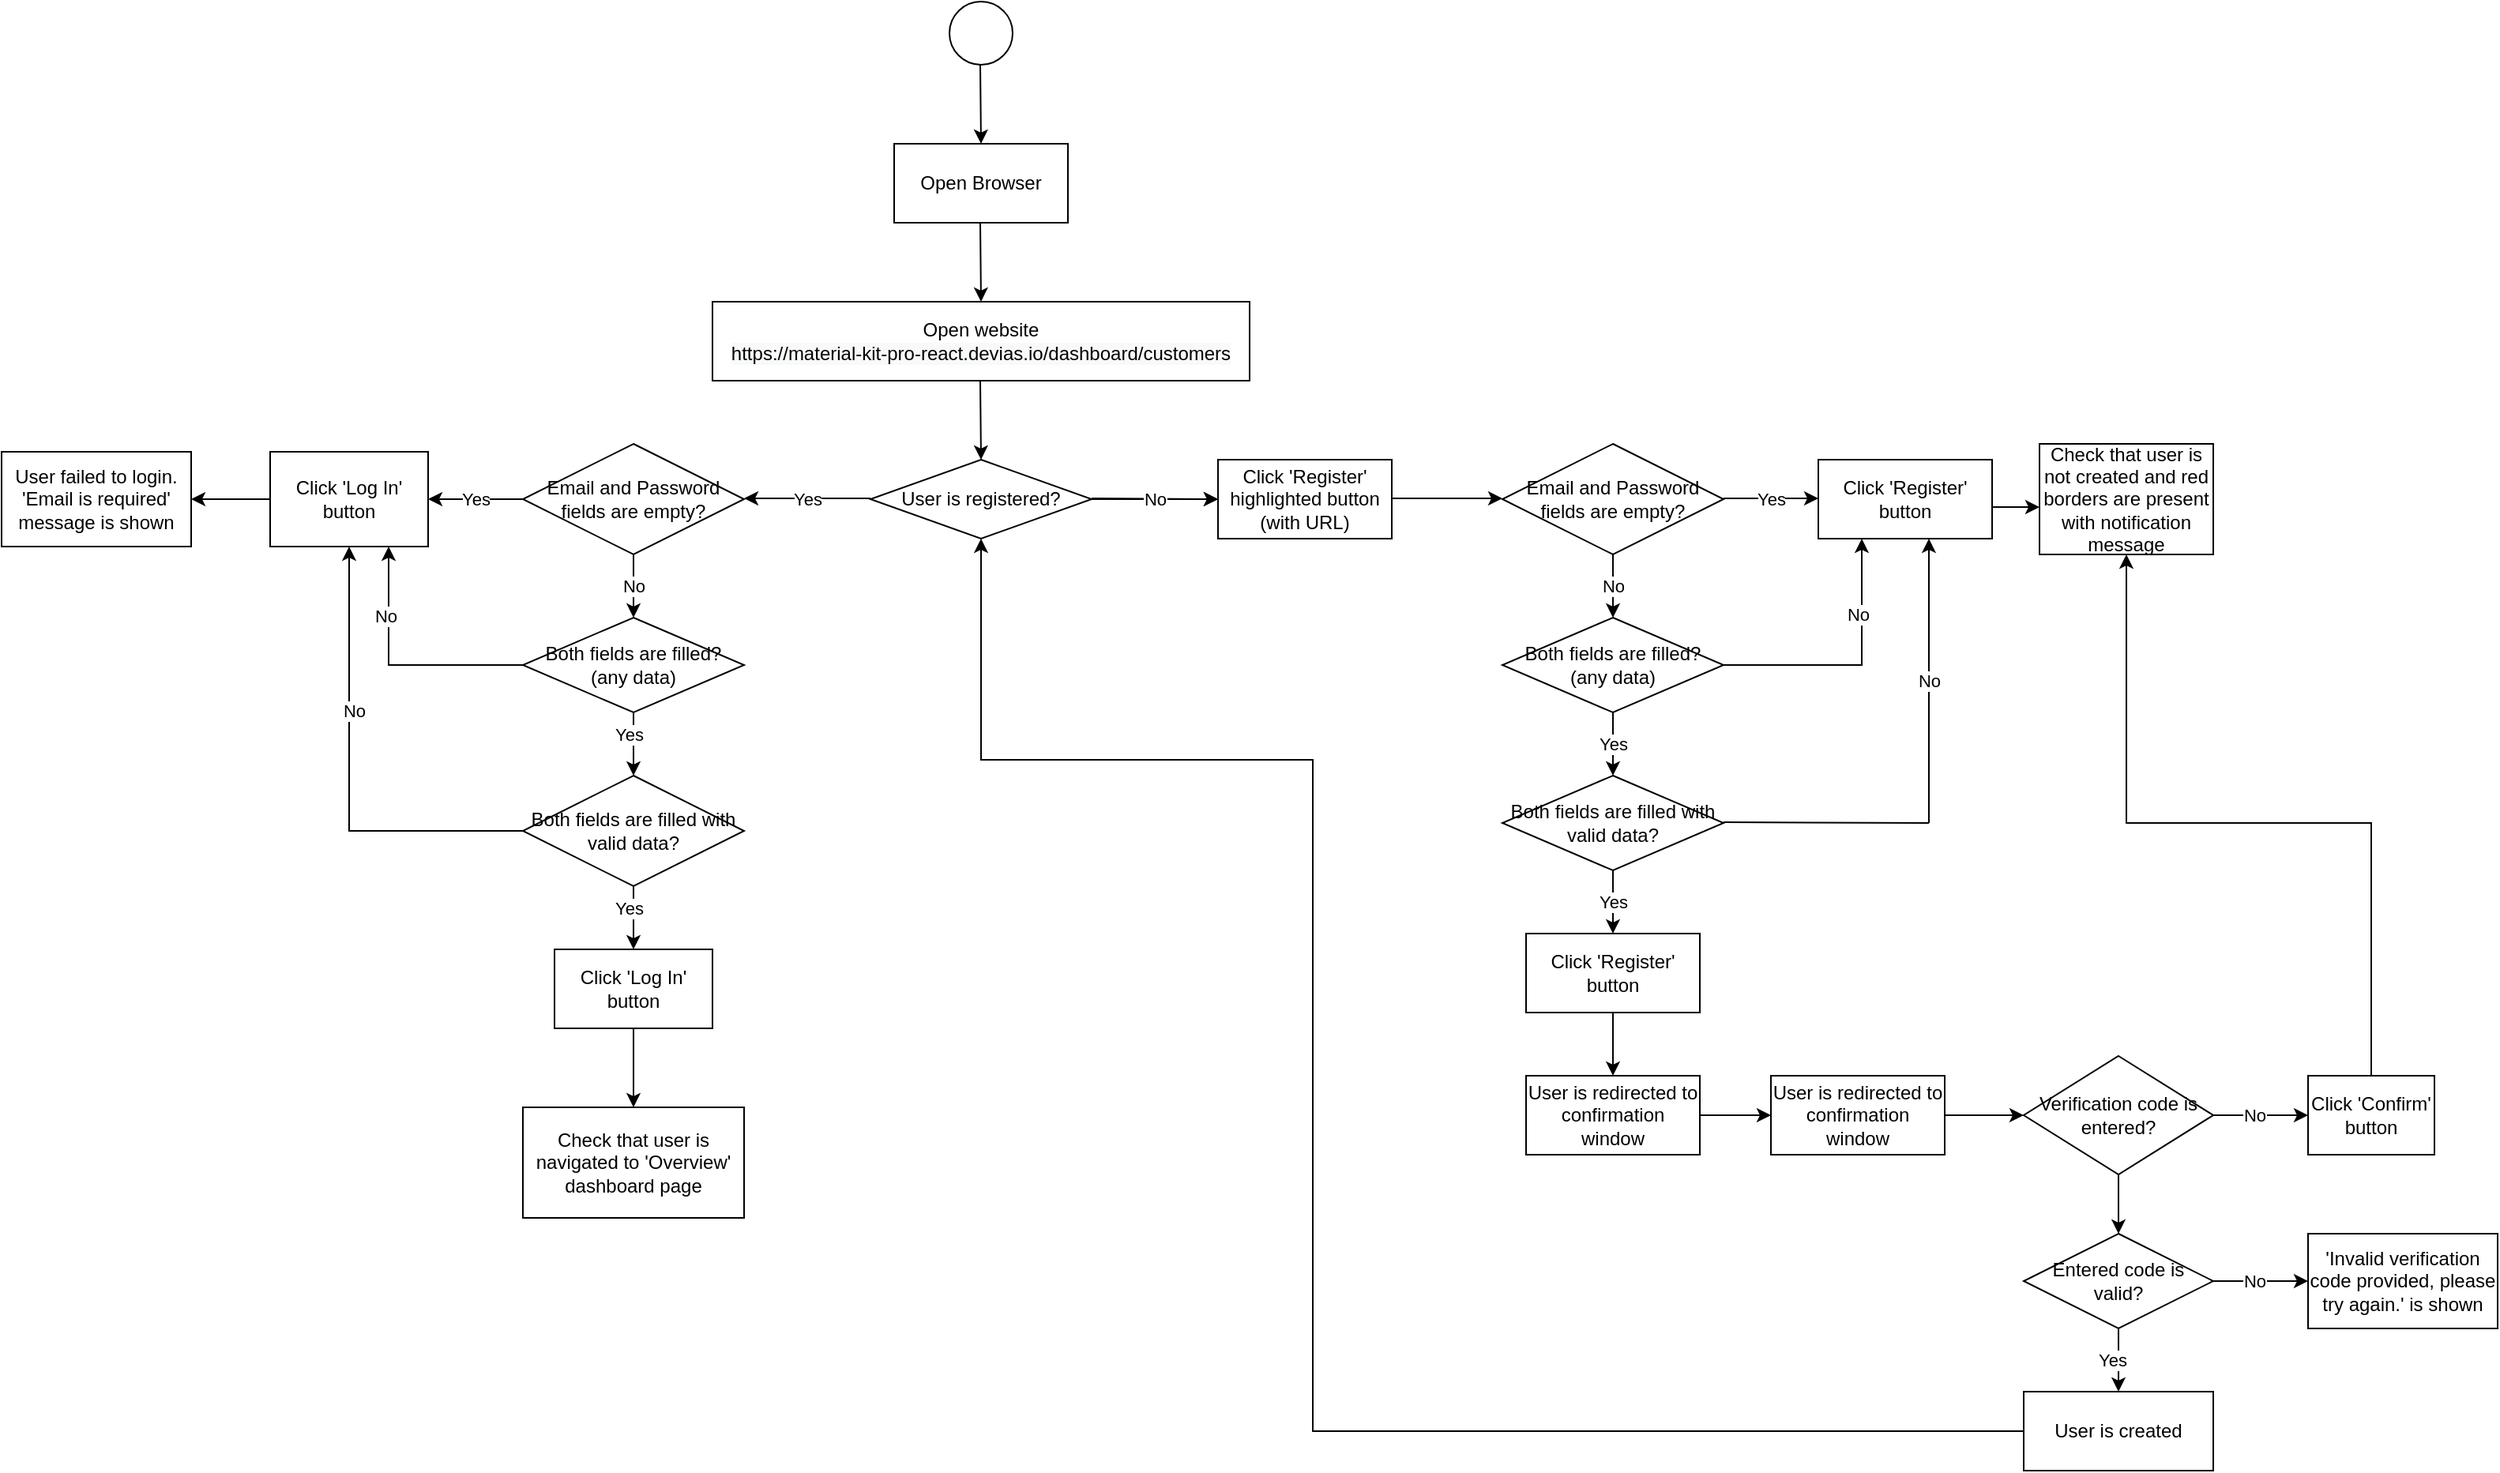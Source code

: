 <mxfile version="22.0.8" type="device">
  <diagram name="Страница — 1" id="QIVdHHWfPskmi807-ozy">
    <mxGraphModel dx="2420" dy="878" grid="1" gridSize="10" guides="1" tooltips="1" connect="1" arrows="1" fold="1" page="1" pageScale="1" pageWidth="827" pageHeight="1169" background="none" math="0" shadow="0">
      <root>
        <mxCell id="0" />
        <mxCell id="1" parent="0" />
        <mxCell id="GjK_5ftisW0ee2Xwf7pa-1" value="" style="ellipse;whiteSpace=wrap;html=1;" vertex="1" parent="1">
          <mxGeometry x="360" width="40" height="40" as="geometry" />
        </mxCell>
        <mxCell id="GjK_5ftisW0ee2Xwf7pa-2" value="" style="endArrow=classic;html=1;rounded=0;" edge="1" parent="1">
          <mxGeometry width="50" height="50" relative="1" as="geometry">
            <mxPoint x="379.5" y="40" as="sourcePoint" />
            <mxPoint x="380" y="90" as="targetPoint" />
          </mxGeometry>
        </mxCell>
        <mxCell id="GjK_5ftisW0ee2Xwf7pa-3" value="Open Browser" style="html=1;whiteSpace=wrap;" vertex="1" parent="1">
          <mxGeometry x="325" y="90" width="110" height="50" as="geometry" />
        </mxCell>
        <mxCell id="GjK_5ftisW0ee2Xwf7pa-4" value="" style="endArrow=classic;html=1;rounded=0;" edge="1" parent="1">
          <mxGeometry width="50" height="50" relative="1" as="geometry">
            <mxPoint x="379.5" y="140" as="sourcePoint" />
            <mxPoint x="380" y="190" as="targetPoint" />
          </mxGeometry>
        </mxCell>
        <mxCell id="GjK_5ftisW0ee2Xwf7pa-5" value="Open website&lt;br style=&quot;box-sizing: content-box; -webkit-font-smoothing: antialiased; font-family: Helvetica, &amp;quot;VP Default&amp;quot;; background-color: rgb(248, 249, 250);&quot;&gt;&lt;span style=&quot;font-family: Helvetica, &amp;quot;VP Default&amp;quot;; background-color: rgb(248, 249, 250);&quot;&gt;https://material-kit-pro-react.devias.io/dashboard/customers&lt;/span&gt;" style="html=1;whiteSpace=wrap;" vertex="1" parent="1">
          <mxGeometry x="210" y="190" width="340" height="50" as="geometry" />
        </mxCell>
        <mxCell id="GjK_5ftisW0ee2Xwf7pa-6" value="" style="endArrow=classic;html=1;rounded=0;" edge="1" parent="1">
          <mxGeometry width="50" height="50" relative="1" as="geometry">
            <mxPoint x="379.5" y="240" as="sourcePoint" />
            <mxPoint x="380" y="290" as="targetPoint" />
          </mxGeometry>
        </mxCell>
        <mxCell id="GjK_5ftisW0ee2Xwf7pa-23" value="" style="edgeStyle=orthogonalEdgeStyle;rounded=0;orthogonalLoop=1;jettySize=auto;html=1;" edge="1" parent="1" source="GjK_5ftisW0ee2Xwf7pa-7" target="GjK_5ftisW0ee2Xwf7pa-18">
          <mxGeometry relative="1" as="geometry" />
        </mxCell>
        <mxCell id="GjK_5ftisW0ee2Xwf7pa-7" value="User is registered?" style="rhombus;whiteSpace=wrap;html=1;" vertex="1" parent="1">
          <mxGeometry x="310" y="290" width="140" height="50" as="geometry" />
        </mxCell>
        <mxCell id="GjK_5ftisW0ee2Xwf7pa-11" value="" style="endArrow=classic;html=1;rounded=0;" edge="1" parent="1">
          <mxGeometry relative="1" as="geometry">
            <mxPoint x="310" y="314.5" as="sourcePoint" />
            <mxPoint x="230" y="314.5" as="targetPoint" />
          </mxGeometry>
        </mxCell>
        <mxCell id="GjK_5ftisW0ee2Xwf7pa-12" value="Yes" style="edgeLabel;resizable=0;html=1;align=center;verticalAlign=middle;" connectable="0" vertex="1" parent="GjK_5ftisW0ee2Xwf7pa-11">
          <mxGeometry relative="1" as="geometry" />
        </mxCell>
        <mxCell id="GjK_5ftisW0ee2Xwf7pa-15" value="" style="endArrow=classic;html=1;rounded=0;" edge="1" parent="1">
          <mxGeometry relative="1" as="geometry">
            <mxPoint x="450" y="314.5" as="sourcePoint" />
            <mxPoint x="530" y="315" as="targetPoint" />
          </mxGeometry>
        </mxCell>
        <mxCell id="GjK_5ftisW0ee2Xwf7pa-16" value="No" style="edgeLabel;resizable=0;html=1;align=center;verticalAlign=middle;" connectable="0" vertex="1" parent="GjK_5ftisW0ee2Xwf7pa-15">
          <mxGeometry relative="1" as="geometry" />
        </mxCell>
        <mxCell id="GjK_5ftisW0ee2Xwf7pa-18" value="Click &#39;Register&#39; highlighted button (with URL)" style="html=1;whiteSpace=wrap;" vertex="1" parent="1">
          <mxGeometry x="530" y="290" width="110" height="50" as="geometry" />
        </mxCell>
        <mxCell id="GjK_5ftisW0ee2Xwf7pa-19" value="" style="endArrow=classic;html=1;rounded=0;" edge="1" parent="1">
          <mxGeometry width="50" height="50" relative="1" as="geometry">
            <mxPoint x="640" y="314.5" as="sourcePoint" />
            <mxPoint x="710" y="314.5" as="targetPoint" />
          </mxGeometry>
        </mxCell>
        <mxCell id="GjK_5ftisW0ee2Xwf7pa-20" value="Email and Password fields are empty?" style="rhombus;whiteSpace=wrap;html=1;" vertex="1" parent="1">
          <mxGeometry x="710" y="280" width="140" height="70" as="geometry" />
        </mxCell>
        <mxCell id="GjK_5ftisW0ee2Xwf7pa-21" value="" style="endArrow=classic;html=1;rounded=0;" edge="1" parent="1">
          <mxGeometry relative="1" as="geometry">
            <mxPoint x="850" y="314.5" as="sourcePoint" />
            <mxPoint x="910" y="314.5" as="targetPoint" />
          </mxGeometry>
        </mxCell>
        <mxCell id="GjK_5ftisW0ee2Xwf7pa-22" value="Yes" style="edgeLabel;resizable=0;html=1;align=center;verticalAlign=middle;" connectable="0" vertex="1" parent="GjK_5ftisW0ee2Xwf7pa-21">
          <mxGeometry relative="1" as="geometry" />
        </mxCell>
        <mxCell id="GjK_5ftisW0ee2Xwf7pa-24" value="" style="endArrow=classic;html=1;rounded=0;" edge="1" parent="1">
          <mxGeometry relative="1" as="geometry">
            <mxPoint x="780" y="350" as="sourcePoint" />
            <mxPoint x="780" y="390" as="targetPoint" />
          </mxGeometry>
        </mxCell>
        <mxCell id="GjK_5ftisW0ee2Xwf7pa-25" value="No" style="edgeLabel;resizable=0;html=1;align=center;verticalAlign=middle;" connectable="0" vertex="1" parent="GjK_5ftisW0ee2Xwf7pa-24">
          <mxGeometry relative="1" as="geometry" />
        </mxCell>
        <mxCell id="GjK_5ftisW0ee2Xwf7pa-26" value="Click &#39;Register&#39; button" style="html=1;whiteSpace=wrap;" vertex="1" parent="1">
          <mxGeometry x="910" y="290" width="110" height="50" as="geometry" />
        </mxCell>
        <mxCell id="GjK_5ftisW0ee2Xwf7pa-27" value="" style="endArrow=classic;html=1;rounded=0;" edge="1" parent="1">
          <mxGeometry width="50" height="50" relative="1" as="geometry">
            <mxPoint x="1020" y="320" as="sourcePoint" />
            <mxPoint x="1050" y="320" as="targetPoint" />
          </mxGeometry>
        </mxCell>
        <mxCell id="GjK_5ftisW0ee2Xwf7pa-28" value="Check that user is not created and red borders are present with notification message" style="html=1;whiteSpace=wrap;" vertex="1" parent="1">
          <mxGeometry x="1050" y="280" width="110" height="70" as="geometry" />
        </mxCell>
        <mxCell id="GjK_5ftisW0ee2Xwf7pa-56" value="" style="edgeStyle=orthogonalEdgeStyle;rounded=0;orthogonalLoop=1;jettySize=auto;html=1;entryX=0.25;entryY=1;entryDx=0;entryDy=0;" edge="1" parent="1" source="GjK_5ftisW0ee2Xwf7pa-29" target="GjK_5ftisW0ee2Xwf7pa-26">
          <mxGeometry relative="1" as="geometry">
            <mxPoint x="1120" y="420" as="targetPoint" />
          </mxGeometry>
        </mxCell>
        <mxCell id="GjK_5ftisW0ee2Xwf7pa-29" value="Both fields are filled? (any data)" style="rhombus;whiteSpace=wrap;html=1;" vertex="1" parent="1">
          <mxGeometry x="710" y="390" width="140" height="60" as="geometry" />
        </mxCell>
        <mxCell id="GjK_5ftisW0ee2Xwf7pa-33" value="" style="endArrow=classic;html=1;rounded=0;" edge="1" parent="1">
          <mxGeometry relative="1" as="geometry">
            <mxPoint x="780" y="450" as="sourcePoint" />
            <mxPoint x="780" y="490" as="targetPoint" />
          </mxGeometry>
        </mxCell>
        <mxCell id="GjK_5ftisW0ee2Xwf7pa-34" value="Yes" style="edgeLabel;resizable=0;html=1;align=center;verticalAlign=middle;" connectable="0" vertex="1" parent="GjK_5ftisW0ee2Xwf7pa-33">
          <mxGeometry relative="1" as="geometry" />
        </mxCell>
        <mxCell id="GjK_5ftisW0ee2Xwf7pa-35" value="Both fields are filled with valid data?" style="rhombus;whiteSpace=wrap;html=1;" vertex="1" parent="1">
          <mxGeometry x="710" y="490" width="140" height="60" as="geometry" />
        </mxCell>
        <mxCell id="GjK_5ftisW0ee2Xwf7pa-36" value="" style="endArrow=classic;html=1;rounded=0;" edge="1" parent="1">
          <mxGeometry relative="1" as="geometry">
            <mxPoint x="780" y="550" as="sourcePoint" />
            <mxPoint x="780" y="590" as="targetPoint" />
          </mxGeometry>
        </mxCell>
        <mxCell id="GjK_5ftisW0ee2Xwf7pa-37" value="Yes" style="edgeLabel;resizable=0;html=1;align=center;verticalAlign=middle;" connectable="0" vertex="1" parent="GjK_5ftisW0ee2Xwf7pa-36">
          <mxGeometry relative="1" as="geometry" />
        </mxCell>
        <mxCell id="GjK_5ftisW0ee2Xwf7pa-38" value="" style="endArrow=none;html=1;rounded=0;" edge="1" parent="1">
          <mxGeometry width="50" height="50" relative="1" as="geometry">
            <mxPoint x="850" y="519.5" as="sourcePoint" />
            <mxPoint x="980" y="520" as="targetPoint" />
          </mxGeometry>
        </mxCell>
        <mxCell id="GjK_5ftisW0ee2Xwf7pa-39" value="" style="endArrow=classic;html=1;rounded=0;entryX=0.5;entryY=1;entryDx=0;entryDy=0;" edge="1" parent="1">
          <mxGeometry relative="1" as="geometry">
            <mxPoint x="980" y="520" as="sourcePoint" />
            <mxPoint x="980" y="340" as="targetPoint" />
          </mxGeometry>
        </mxCell>
        <mxCell id="GjK_5ftisW0ee2Xwf7pa-40" value="No" style="edgeLabel;resizable=0;html=1;align=center;verticalAlign=middle;" connectable="0" vertex="1" parent="GjK_5ftisW0ee2Xwf7pa-39">
          <mxGeometry relative="1" as="geometry" />
        </mxCell>
        <mxCell id="GjK_5ftisW0ee2Xwf7pa-76" value="" style="edgeStyle=orthogonalEdgeStyle;rounded=0;orthogonalLoop=1;jettySize=auto;html=1;" edge="1" parent="1" source="GjK_5ftisW0ee2Xwf7pa-44" target="GjK_5ftisW0ee2Xwf7pa-49">
          <mxGeometry relative="1" as="geometry" />
        </mxCell>
        <mxCell id="GjK_5ftisW0ee2Xwf7pa-44" value="Click &#39;Register&#39; button" style="html=1;whiteSpace=wrap;" vertex="1" parent="1">
          <mxGeometry x="725" y="590" width="110" height="50" as="geometry" />
        </mxCell>
        <mxCell id="GjK_5ftisW0ee2Xwf7pa-59" value="" style="edgeStyle=orthogonalEdgeStyle;rounded=0;orthogonalLoop=1;jettySize=auto;html=1;" edge="1" parent="1" source="GjK_5ftisW0ee2Xwf7pa-49" target="GjK_5ftisW0ee2Xwf7pa-58">
          <mxGeometry relative="1" as="geometry" />
        </mxCell>
        <mxCell id="GjK_5ftisW0ee2Xwf7pa-49" value="User is redirected to confirmation window" style="html=1;whiteSpace=wrap;" vertex="1" parent="1">
          <mxGeometry x="725" y="680" width="110" height="50" as="geometry" />
        </mxCell>
        <mxCell id="GjK_5ftisW0ee2Xwf7pa-57" value="No" style="edgeLabel;resizable=0;html=1;align=center;verticalAlign=middle;" connectable="0" vertex="1" parent="1">
          <mxGeometry x="930" y="315" as="geometry">
            <mxPoint x="5" y="73" as="offset" />
          </mxGeometry>
        </mxCell>
        <mxCell id="GjK_5ftisW0ee2Xwf7pa-63" value="" style="edgeStyle=orthogonalEdgeStyle;rounded=0;orthogonalLoop=1;jettySize=auto;html=1;" edge="1" parent="1" source="GjK_5ftisW0ee2Xwf7pa-58" target="GjK_5ftisW0ee2Xwf7pa-62">
          <mxGeometry relative="1" as="geometry" />
        </mxCell>
        <mxCell id="GjK_5ftisW0ee2Xwf7pa-58" value="User is redirected to confirmation window" style="html=1;whiteSpace=wrap;" vertex="1" parent="1">
          <mxGeometry x="880" y="680" width="110" height="50" as="geometry" />
        </mxCell>
        <mxCell id="GjK_5ftisW0ee2Xwf7pa-65" value="" style="edgeStyle=orthogonalEdgeStyle;rounded=0;orthogonalLoop=1;jettySize=auto;html=1;" edge="1" parent="1" source="GjK_5ftisW0ee2Xwf7pa-62" target="GjK_5ftisW0ee2Xwf7pa-64">
          <mxGeometry relative="1" as="geometry" />
        </mxCell>
        <mxCell id="GjK_5ftisW0ee2Xwf7pa-72" value="" style="edgeStyle=orthogonalEdgeStyle;rounded=0;orthogonalLoop=1;jettySize=auto;html=1;" edge="1" parent="1" source="GjK_5ftisW0ee2Xwf7pa-62" target="GjK_5ftisW0ee2Xwf7pa-71">
          <mxGeometry relative="1" as="geometry" />
        </mxCell>
        <mxCell id="GjK_5ftisW0ee2Xwf7pa-62" value="Verification code is entered?" style="rhombus;whiteSpace=wrap;html=1;" vertex="1" parent="1">
          <mxGeometry x="1040" y="667.5" width="120" height="75" as="geometry" />
        </mxCell>
        <mxCell id="GjK_5ftisW0ee2Xwf7pa-78" value="" style="edgeStyle=orthogonalEdgeStyle;rounded=0;orthogonalLoop=1;jettySize=auto;html=1;entryX=0.5;entryY=1;entryDx=0;entryDy=0;" edge="1" parent="1" source="GjK_5ftisW0ee2Xwf7pa-64" target="GjK_5ftisW0ee2Xwf7pa-28">
          <mxGeometry relative="1" as="geometry">
            <mxPoint x="1110" y="390" as="targetPoint" />
            <Array as="points">
              <mxPoint x="1260" y="520" />
              <mxPoint x="1105" y="520" />
            </Array>
          </mxGeometry>
        </mxCell>
        <mxCell id="GjK_5ftisW0ee2Xwf7pa-64" value="Click &#39;Confirm&#39; button" style="whiteSpace=wrap;html=1;" vertex="1" parent="1">
          <mxGeometry x="1220" y="680" width="80" height="50" as="geometry" />
        </mxCell>
        <mxCell id="GjK_5ftisW0ee2Xwf7pa-68" value="No" style="edgeLabel;resizable=0;html=1;align=center;verticalAlign=middle;" connectable="0" vertex="1" parent="1">
          <mxGeometry x="1180" y="705" as="geometry">
            <mxPoint x="6" as="offset" />
          </mxGeometry>
        </mxCell>
        <mxCell id="GjK_5ftisW0ee2Xwf7pa-80" value="" style="edgeStyle=orthogonalEdgeStyle;rounded=0;orthogonalLoop=1;jettySize=auto;html=1;" edge="1" parent="1" source="GjK_5ftisW0ee2Xwf7pa-71" target="GjK_5ftisW0ee2Xwf7pa-79">
          <mxGeometry relative="1" as="geometry" />
        </mxCell>
        <mxCell id="GjK_5ftisW0ee2Xwf7pa-85" value="" style="edgeStyle=orthogonalEdgeStyle;rounded=0;orthogonalLoop=1;jettySize=auto;html=1;" edge="1" parent="1" source="GjK_5ftisW0ee2Xwf7pa-71" target="GjK_5ftisW0ee2Xwf7pa-84">
          <mxGeometry relative="1" as="geometry" />
        </mxCell>
        <mxCell id="GjK_5ftisW0ee2Xwf7pa-71" value="Entered code is valid?" style="rhombus;whiteSpace=wrap;html=1;" vertex="1" parent="1">
          <mxGeometry x="1040" y="780" width="120" height="60" as="geometry" />
        </mxCell>
        <mxCell id="GjK_5ftisW0ee2Xwf7pa-79" value="&#39;Invalid verification code provided, please try again.&#39; is shown" style="whiteSpace=wrap;html=1;" vertex="1" parent="1">
          <mxGeometry x="1220" y="780" width="120" height="60" as="geometry" />
        </mxCell>
        <mxCell id="GjK_5ftisW0ee2Xwf7pa-81" value="No" style="edgeLabel;resizable=0;html=1;align=center;verticalAlign=middle;" connectable="0" vertex="1" parent="1">
          <mxGeometry x="1180" y="810" as="geometry">
            <mxPoint x="6" as="offset" />
          </mxGeometry>
        </mxCell>
        <mxCell id="GjK_5ftisW0ee2Xwf7pa-88" value="" style="edgeStyle=orthogonalEdgeStyle;rounded=0;orthogonalLoop=1;jettySize=auto;html=1;entryX=0.5;entryY=1;entryDx=0;entryDy=0;" edge="1" parent="1" source="GjK_5ftisW0ee2Xwf7pa-84" target="GjK_5ftisW0ee2Xwf7pa-7">
          <mxGeometry relative="1" as="geometry">
            <mxPoint x="600" y="440" as="targetPoint" />
            <Array as="points">
              <mxPoint x="590" y="905" />
              <mxPoint x="590" y="480" />
              <mxPoint x="380" y="480" />
            </Array>
          </mxGeometry>
        </mxCell>
        <mxCell id="GjK_5ftisW0ee2Xwf7pa-84" value="User is created" style="whiteSpace=wrap;html=1;" vertex="1" parent="1">
          <mxGeometry x="1040" y="880" width="120" height="50" as="geometry" />
        </mxCell>
        <mxCell id="GjK_5ftisW0ee2Xwf7pa-86" value="Yes" style="edgeLabel;resizable=0;html=1;align=center;verticalAlign=middle;" connectable="0" vertex="1" parent="1">
          <mxGeometry x="1090" y="860" as="geometry">
            <mxPoint x="6" as="offset" />
          </mxGeometry>
        </mxCell>
        <mxCell id="GjK_5ftisW0ee2Xwf7pa-93" value="" style="edgeStyle=orthogonalEdgeStyle;rounded=0;orthogonalLoop=1;jettySize=auto;html=1;" edge="1" parent="1" source="GjK_5ftisW0ee2Xwf7pa-89" target="GjK_5ftisW0ee2Xwf7pa-92">
          <mxGeometry relative="1" as="geometry" />
        </mxCell>
        <mxCell id="GjK_5ftisW0ee2Xwf7pa-101" value="" style="edgeStyle=orthogonalEdgeStyle;rounded=0;orthogonalLoop=1;jettySize=auto;html=1;" edge="1" parent="1" source="GjK_5ftisW0ee2Xwf7pa-89" target="GjK_5ftisW0ee2Xwf7pa-100">
          <mxGeometry relative="1" as="geometry" />
        </mxCell>
        <mxCell id="GjK_5ftisW0ee2Xwf7pa-89" value="Email and Password fields are empty?" style="rhombus;whiteSpace=wrap;html=1;" vertex="1" parent="1">
          <mxGeometry x="90" y="280" width="140" height="70" as="geometry" />
        </mxCell>
        <mxCell id="GjK_5ftisW0ee2Xwf7pa-99" value="" style="edgeStyle=orthogonalEdgeStyle;rounded=0;orthogonalLoop=1;jettySize=auto;html=1;" edge="1" parent="1" source="GjK_5ftisW0ee2Xwf7pa-92" target="GjK_5ftisW0ee2Xwf7pa-98">
          <mxGeometry relative="1" as="geometry" />
        </mxCell>
        <mxCell id="GjK_5ftisW0ee2Xwf7pa-92" value="Click &#39;Log In&#39; button" style="whiteSpace=wrap;html=1;" vertex="1" parent="1">
          <mxGeometry x="-70" y="285" width="100" height="60" as="geometry" />
        </mxCell>
        <mxCell id="GjK_5ftisW0ee2Xwf7pa-96" value="Yes" style="edgeLabel;resizable=0;html=1;align=center;verticalAlign=middle;" connectable="0" vertex="1" parent="1">
          <mxGeometry x="60" y="315" as="geometry" />
        </mxCell>
        <mxCell id="GjK_5ftisW0ee2Xwf7pa-98" value="User failed to login.&lt;br&gt;&#39;Email is required&#39; message is shown" style="whiteSpace=wrap;html=1;" vertex="1" parent="1">
          <mxGeometry x="-240" y="285" width="120" height="60" as="geometry" />
        </mxCell>
        <mxCell id="GjK_5ftisW0ee2Xwf7pa-104" value="" style="edgeStyle=orthogonalEdgeStyle;rounded=0;orthogonalLoop=1;jettySize=auto;html=1;" edge="1" parent="1" source="GjK_5ftisW0ee2Xwf7pa-100" target="GjK_5ftisW0ee2Xwf7pa-103">
          <mxGeometry relative="1" as="geometry" />
        </mxCell>
        <mxCell id="GjK_5ftisW0ee2Xwf7pa-106" value="" style="edgeStyle=orthogonalEdgeStyle;rounded=0;orthogonalLoop=1;jettySize=auto;html=1;entryX=0.75;entryY=1;entryDx=0;entryDy=0;" edge="1" parent="1" source="GjK_5ftisW0ee2Xwf7pa-100" target="GjK_5ftisW0ee2Xwf7pa-92">
          <mxGeometry relative="1" as="geometry">
            <mxPoint y="425" as="targetPoint" />
          </mxGeometry>
        </mxCell>
        <mxCell id="GjK_5ftisW0ee2Xwf7pa-100" value="Both fields are filled? (any data)" style="rhombus;whiteSpace=wrap;html=1;" vertex="1" parent="1">
          <mxGeometry x="90" y="390" width="140" height="60" as="geometry" />
        </mxCell>
        <mxCell id="GjK_5ftisW0ee2Xwf7pa-102" value="No" style="edgeLabel;resizable=0;html=1;align=center;verticalAlign=middle;" connectable="0" vertex="1" parent="1">
          <mxGeometry x="160" y="370" as="geometry" />
        </mxCell>
        <mxCell id="GjK_5ftisW0ee2Xwf7pa-111" value="" style="edgeStyle=orthogonalEdgeStyle;rounded=0;orthogonalLoop=1;jettySize=auto;html=1;entryX=0.5;entryY=1;entryDx=0;entryDy=0;" edge="1" parent="1" source="GjK_5ftisW0ee2Xwf7pa-103" target="GjK_5ftisW0ee2Xwf7pa-92">
          <mxGeometry relative="1" as="geometry">
            <mxPoint x="-20" y="525" as="targetPoint" />
          </mxGeometry>
        </mxCell>
        <mxCell id="GjK_5ftisW0ee2Xwf7pa-114" value="" style="edgeStyle=orthogonalEdgeStyle;rounded=0;orthogonalLoop=1;jettySize=auto;html=1;" edge="1" parent="1" source="GjK_5ftisW0ee2Xwf7pa-103" target="GjK_5ftisW0ee2Xwf7pa-113">
          <mxGeometry relative="1" as="geometry" />
        </mxCell>
        <mxCell id="GjK_5ftisW0ee2Xwf7pa-103" value="Both fields are filled with valid data?" style="rhombus;whiteSpace=wrap;html=1;" vertex="1" parent="1">
          <mxGeometry x="90" y="490" width="140" height="70" as="geometry" />
        </mxCell>
        <mxCell id="GjK_5ftisW0ee2Xwf7pa-108" value="No" style="edgeLabel;resizable=0;html=1;align=center;verticalAlign=middle;" connectable="0" vertex="1" parent="1">
          <mxGeometry x="-10" y="390" as="geometry">
            <mxPoint x="13" y="-1" as="offset" />
          </mxGeometry>
        </mxCell>
        <mxCell id="GjK_5ftisW0ee2Xwf7pa-109" value="Yes" style="edgeLabel;resizable=0;html=1;align=center;verticalAlign=middle;" connectable="0" vertex="1" parent="1">
          <mxGeometry x="210" y="490" as="geometry">
            <mxPoint x="-53" y="-26" as="offset" />
          </mxGeometry>
        </mxCell>
        <mxCell id="GjK_5ftisW0ee2Xwf7pa-112" value="No" style="edgeLabel;resizable=0;html=1;align=center;verticalAlign=middle;" connectable="0" vertex="1" parent="1">
          <mxGeometry x="-30" y="450" as="geometry">
            <mxPoint x="13" y="-1" as="offset" />
          </mxGeometry>
        </mxCell>
        <mxCell id="GjK_5ftisW0ee2Xwf7pa-118" value="" style="edgeStyle=orthogonalEdgeStyle;rounded=0;orthogonalLoop=1;jettySize=auto;html=1;" edge="1" parent="1" source="GjK_5ftisW0ee2Xwf7pa-113" target="GjK_5ftisW0ee2Xwf7pa-117">
          <mxGeometry relative="1" as="geometry" />
        </mxCell>
        <mxCell id="GjK_5ftisW0ee2Xwf7pa-113" value="Click &#39;Log In&#39; button" style="whiteSpace=wrap;html=1;" vertex="1" parent="1">
          <mxGeometry x="110" y="600" width="100" height="50" as="geometry" />
        </mxCell>
        <mxCell id="GjK_5ftisW0ee2Xwf7pa-115" value="Yes" style="edgeLabel;resizable=0;html=1;align=center;verticalAlign=middle;" connectable="0" vertex="1" parent="1">
          <mxGeometry x="210" y="600" as="geometry">
            <mxPoint x="-53" y="-26" as="offset" />
          </mxGeometry>
        </mxCell>
        <mxCell id="GjK_5ftisW0ee2Xwf7pa-117" value="Check that user is navigated to &#39;Overview&#39; dashboard page" style="whiteSpace=wrap;html=1;" vertex="1" parent="1">
          <mxGeometry x="90" y="700" width="140" height="70" as="geometry" />
        </mxCell>
      </root>
    </mxGraphModel>
  </diagram>
</mxfile>
